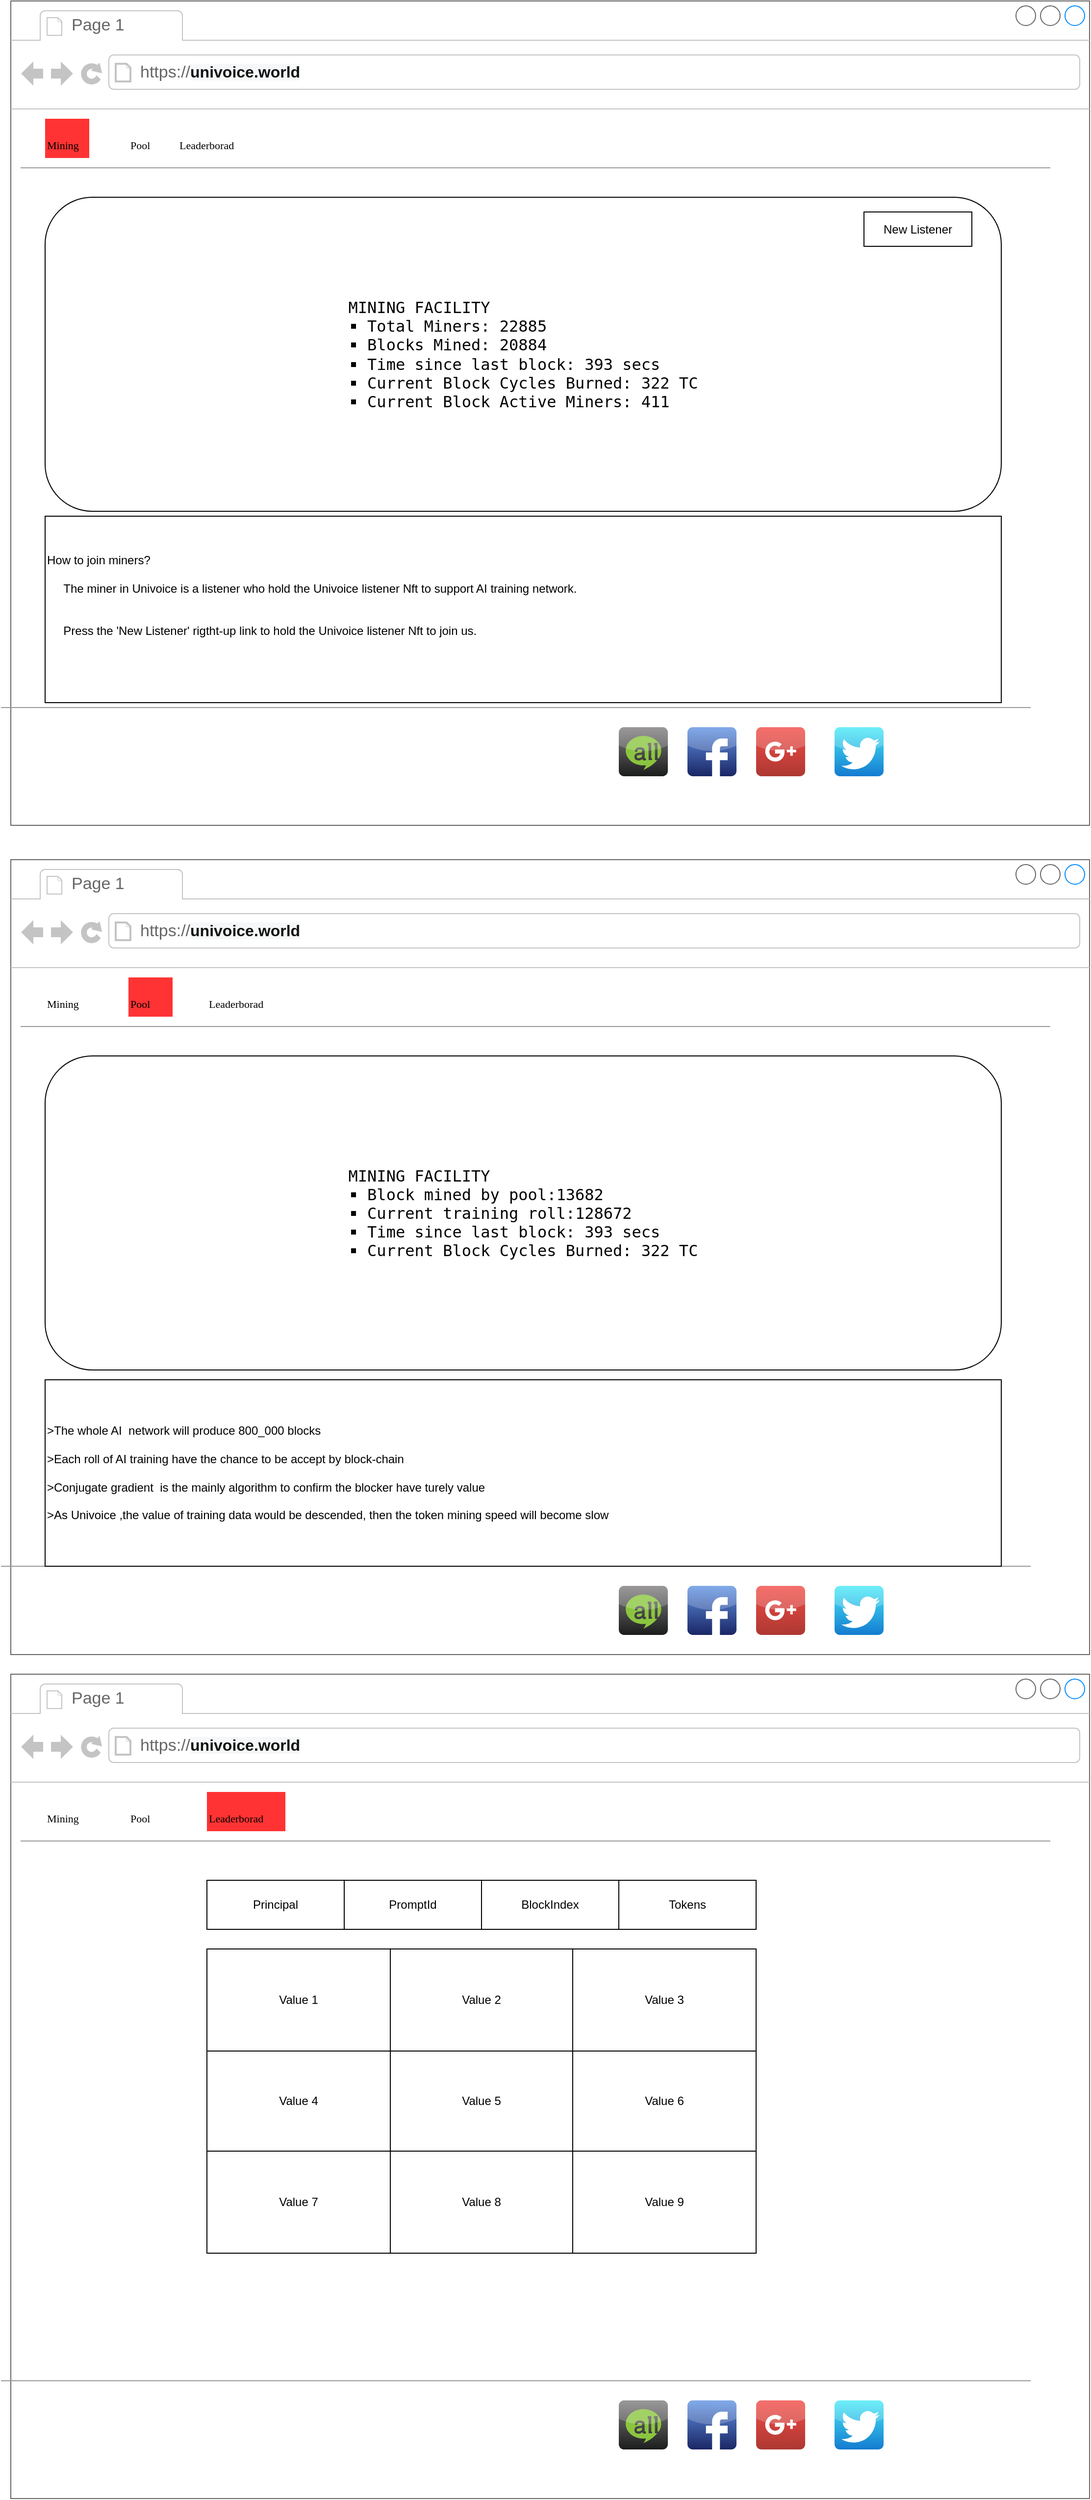 <mxfile version="24.8.9">
  <diagram name="Page-1" id="2cc2dc42-3aac-f2a9-1cec-7a8b7cbee084">
    <mxGraphModel dx="2561" dy="652" grid="1" gridSize="10" guides="1" tooltips="1" connect="1" arrows="1" fold="1" page="1" pageScale="1" pageWidth="1100" pageHeight="850" background="#ffffff" math="0" shadow="0">
      <root>
        <mxCell id="0" />
        <mxCell id="1" parent="0" />
        <mxCell id="7026571954dc6520-1" value="" style="strokeWidth=1;shadow=0;dashed=0;align=center;html=1;shape=mxgraph.mockup.containers.browserWindow;rSize=0;strokeColor=#666666;mainText=,;recursiveResize=0;rounded=0;labelBackgroundColor=none;fontFamily=Verdana;fontSize=12" parent="1" vertex="1">
          <mxGeometry x="-30" y="5" width="1100" height="840" as="geometry" />
        </mxCell>
        <mxCell id="7026571954dc6520-2" value="Page 1" style="strokeWidth=1;shadow=0;dashed=0;align=center;html=1;shape=mxgraph.mockup.containers.anchor;fontSize=17;fontColor=#666666;align=left;" parent="7026571954dc6520-1" vertex="1">
          <mxGeometry x="60" y="12" width="110" height="26" as="geometry" />
        </mxCell>
        <mxCell id="7026571954dc6520-3" value="https://&lt;span style=&quot;color: rgb(17, 17, 17); font-family: gdsherpa, Helvetica, Arial, sans-serif; font-size: 16px; font-weight: 700; text-wrap-mode: wrap; background-color: rgb(245, 247, 248);&quot;&gt;univoice.world&lt;/span&gt;" style="strokeWidth=1;shadow=0;dashed=0;align=center;html=1;shape=mxgraph.mockup.containers.anchor;rSize=0;fontSize=17;fontColor=#666666;align=left;" parent="7026571954dc6520-1" vertex="1">
          <mxGeometry x="130" y="60" width="250" height="26" as="geometry" />
        </mxCell>
        <mxCell id="7026571954dc6520-4" value="&lt;font style=&quot;font-size: 11px;&quot;&gt;Mining&lt;/font&gt;" style="text;html=1;points=[];align=left;verticalAlign=top;spacingTop=-4;fontSize=30;fontFamily=Verdana;fillColor=#FF3333;" parent="7026571954dc6520-1" vertex="1">
          <mxGeometry x="35" y="120" width="45" height="40" as="geometry" />
        </mxCell>
        <mxCell id="7026571954dc6520-15" value="" style="verticalLabelPosition=bottom;shadow=0;dashed=0;align=center;html=1;verticalAlign=top;strokeWidth=1;shape=mxgraph.mockup.markup.line;strokeColor=#999999;rounded=0;labelBackgroundColor=none;fillColor=#ffffff;fontFamily=Verdana;fontSize=12;fontColor=#000000;" parent="7026571954dc6520-1" vertex="1">
          <mxGeometry x="10" y="160" width="1050" height="20" as="geometry" />
        </mxCell>
        <mxCell id="7026571954dc6520-21" value="" style="verticalLabelPosition=bottom;shadow=0;dashed=0;align=center;html=1;verticalAlign=top;strokeWidth=1;shape=mxgraph.mockup.markup.line;strokeColor=#999999;rounded=0;labelBackgroundColor=none;fillColor=#ffffff;fontFamily=Verdana;fontSize=12;fontColor=#000000;" parent="7026571954dc6520-1" vertex="1">
          <mxGeometry x="-10" y="710" width="1050" height="20" as="geometry" />
        </mxCell>
        <mxCell id="92GGv_9mYleQxzDiKBSX-1" value="&lt;font style=&quot;font-size: 11px;&quot;&gt;Pool&lt;/font&gt;" style="text;html=1;points=[];align=left;verticalAlign=top;spacingTop=-4;fontSize=30;fontFamily=Verdana" vertex="1" parent="7026571954dc6520-1">
          <mxGeometry x="120" y="120" width="45" height="40" as="geometry" />
        </mxCell>
        <mxCell id="92GGv_9mYleQxzDiKBSX-3" value="&lt;font style=&quot;font-size: 11px;&quot;&gt;Leaderborad&lt;/font&gt;" style="text;html=1;points=[];align=left;verticalAlign=top;spacingTop=-4;fontSize=30;fontFamily=Verdana" vertex="1" parent="7026571954dc6520-1">
          <mxGeometry x="170" y="120" width="45" height="40" as="geometry" />
        </mxCell>
        <mxCell id="92GGv_9mYleQxzDiKBSX-4" value="&lt;h2 style=&quot;box-sizing: border-box; font-weight: var(--font-weight-bold); margin: calc(var(--line-height) * 2) 0 var(--line-height); line-height: var(--line-height); font-size: 1rem; text-transform: uppercase; font-family: &amp;quot;JetBrains Mono&amp;quot;, monospace; text-align: start; background-color: rgb(255, 255, 255);&quot; id=&quot;toc-title&quot;&gt;Mining facility&lt;/h2&gt;&lt;ul style=&quot;box-sizing: border-box; padding: 0px 0px 0px 2ch; margin: 0 0 var(--line-height); list-style-type: square; font-family: &amp;quot;JetBrains Mono&amp;quot;, monospace; font-size: 16px; text-align: start; background-color: rgb(255, 255, 255);&quot; class=&quot;incremental&quot;&gt;&lt;li style=&quot;box-sizing: border-box; margin: 0px; padding: 0px;&quot;&gt;Total Miners:&amp;nbsp;22885&lt;/li&gt;&lt;li style=&quot;box-sizing: border-box; margin: 0px; padding: 0px;&quot;&gt;Blocks Mined:&amp;nbsp;20884&lt;/li&gt;&lt;li style=&quot;box-sizing: border-box; margin: 0px; padding: 0px;&quot;&gt;Time since last block:&amp;nbsp;393&amp;nbsp;secs&lt;/li&gt;&lt;li style=&quot;box-sizing: border-box; margin: 0px; padding: 0px;&quot;&gt;Current Block Cycles Burned:&amp;nbsp;322&amp;nbsp;TC&lt;/li&gt;&lt;li style=&quot;box-sizing: border-box; margin: 0px; padding: 0px;&quot;&gt;Current Block Active Miners:&amp;nbsp;411&lt;/li&gt;&lt;/ul&gt;" style="rounded=1;whiteSpace=wrap;html=1;" vertex="1" parent="7026571954dc6520-1">
          <mxGeometry x="35" y="200" width="975" height="320" as="geometry" />
        </mxCell>
        <mxCell id="92GGv_9mYleQxzDiKBSX-23" value="" style="dashed=0;outlineConnect=0;html=1;align=center;labelPosition=center;verticalLabelPosition=bottom;verticalAlign=top;shape=mxgraph.webicons.allvoices;fillColor=#807E7E;gradientColor=#1B1C1C" vertex="1" parent="7026571954dc6520-1">
          <mxGeometry x="620" y="740" width="50" height="50" as="geometry" />
        </mxCell>
        <mxCell id="92GGv_9mYleQxzDiKBSX-25" value="" style="dashed=0;outlineConnect=0;html=1;align=center;labelPosition=center;verticalLabelPosition=bottom;verticalAlign=top;shape=mxgraph.webicons.facebook;fillColor=#6294E4;gradientColor=#1A2665" vertex="1" parent="7026571954dc6520-1">
          <mxGeometry x="690" y="740" width="50" height="50" as="geometry" />
        </mxCell>
        <mxCell id="92GGv_9mYleQxzDiKBSX-26" value="" style="dashed=0;outlineConnect=0;html=1;align=center;labelPosition=center;verticalLabelPosition=bottom;verticalAlign=top;shape=mxgraph.webicons.google_plus;fillColor=#F24B46;gradientColor=#AD3832" vertex="1" parent="7026571954dc6520-1">
          <mxGeometry x="760" y="740" width="50" height="50" as="geometry" />
        </mxCell>
        <mxCell id="92GGv_9mYleQxzDiKBSX-27" value="" style="dashed=0;outlineConnect=0;html=1;align=center;labelPosition=center;verticalLabelPosition=bottom;verticalAlign=top;shape=mxgraph.webicons.twitter;fillColor=#49EAF7;gradientColor=#137BD0" vertex="1" parent="7026571954dc6520-1">
          <mxGeometry x="840" y="740" width="50" height="50" as="geometry" />
        </mxCell>
        <mxCell id="92GGv_9mYleQxzDiKBSX-43" value="How to join miners?&lt;div&gt;&lt;br&gt;&lt;/div&gt;&lt;div&gt;&amp;nbsp; &amp;nbsp; &amp;nbsp;The miner in Univoice is a listener who hold the Univoice listener Nft to support AI training network.&lt;/div&gt;&lt;div&gt;&lt;br&gt;&lt;/div&gt;&lt;div&gt;&lt;br&gt;&lt;/div&gt;&lt;div&gt;&amp;nbsp; &amp;nbsp; &amp;nbsp;Press the &#39;New Listener&#39; rigtht-up link to hold the Univoice listener Nft to join us.&lt;/div&gt;&lt;div&gt;&lt;br&gt;&lt;div&gt;&lt;br&gt;&lt;/div&gt;&lt;/div&gt;" style="rounded=0;whiteSpace=wrap;html=1;align=left;" vertex="1" parent="7026571954dc6520-1">
          <mxGeometry x="35" y="525" width="975" height="190" as="geometry" />
        </mxCell>
        <mxCell id="92GGv_9mYleQxzDiKBSX-44" value="New Listener" style="rounded=0;whiteSpace=wrap;html=1;" vertex="1" parent="7026571954dc6520-1">
          <mxGeometry x="870" y="215" width="110" height="35" as="geometry" />
        </mxCell>
        <mxCell id="92GGv_9mYleQxzDiKBSX-28" value="" style="strokeWidth=1;shadow=0;dashed=0;align=center;html=1;shape=mxgraph.mockup.containers.browserWindow;rSize=0;strokeColor=#666666;mainText=,;recursiveResize=0;rounded=0;labelBackgroundColor=none;fontFamily=Verdana;fontSize=12;fillColor=default;" vertex="1" parent="1">
          <mxGeometry x="-30" y="880" width="1100" height="810" as="geometry" />
        </mxCell>
        <mxCell id="92GGv_9mYleQxzDiKBSX-29" value="Page 1" style="strokeWidth=1;shadow=0;dashed=0;align=center;html=1;shape=mxgraph.mockup.containers.anchor;fontSize=17;fontColor=#666666;align=left;" vertex="1" parent="92GGv_9mYleQxzDiKBSX-28">
          <mxGeometry x="60" y="12" width="110" height="26" as="geometry" />
        </mxCell>
        <mxCell id="92GGv_9mYleQxzDiKBSX-30" value="https://&lt;span style=&quot;color: rgb(17, 17, 17); font-family: gdsherpa, Helvetica, Arial, sans-serif; font-size: 16px; font-weight: 700; text-wrap-mode: wrap; background-color: rgb(245, 247, 248);&quot;&gt;univoice.world&lt;/span&gt;" style="strokeWidth=1;shadow=0;dashed=0;align=center;html=1;shape=mxgraph.mockup.containers.anchor;rSize=0;fontSize=17;fontColor=#666666;align=left;" vertex="1" parent="92GGv_9mYleQxzDiKBSX-28">
          <mxGeometry x="130" y="60" width="250" height="26" as="geometry" />
        </mxCell>
        <mxCell id="92GGv_9mYleQxzDiKBSX-31" value="&lt;font style=&quot;font-size: 11px;&quot;&gt;Mining&lt;/font&gt;" style="text;html=1;points=[];align=left;verticalAlign=top;spacingTop=-4;fontSize=30;fontFamily=Verdana;fillColor=default;" vertex="1" parent="92GGv_9mYleQxzDiKBSX-28">
          <mxGeometry x="35" y="120" width="45" height="40" as="geometry" />
        </mxCell>
        <mxCell id="92GGv_9mYleQxzDiKBSX-32" value="" style="verticalLabelPosition=bottom;shadow=0;dashed=0;align=center;html=1;verticalAlign=top;strokeWidth=1;shape=mxgraph.mockup.markup.line;strokeColor=#999999;rounded=0;labelBackgroundColor=none;fillColor=#ffffff;fontFamily=Verdana;fontSize=12;fontColor=#000000;" vertex="1" parent="92GGv_9mYleQxzDiKBSX-28">
          <mxGeometry x="10" y="160" width="1050" height="20" as="geometry" />
        </mxCell>
        <mxCell id="92GGv_9mYleQxzDiKBSX-33" value="" style="verticalLabelPosition=bottom;shadow=0;dashed=0;align=center;html=1;verticalAlign=top;strokeWidth=1;shape=mxgraph.mockup.markup.line;strokeColor=#999999;rounded=0;labelBackgroundColor=none;fillColor=#ffffff;fontFamily=Verdana;fontSize=12;fontColor=#000000;" vertex="1" parent="92GGv_9mYleQxzDiKBSX-28">
          <mxGeometry x="-10" y="710" width="1050" height="20" as="geometry" />
        </mxCell>
        <mxCell id="92GGv_9mYleQxzDiKBSX-34" value="&lt;font style=&quot;font-size: 11px;&quot;&gt;Pool&lt;/font&gt;" style="text;html=1;points=[];align=left;verticalAlign=top;spacingTop=-4;fontSize=30;fontFamily=Verdana;fillColor=#FF3333;" vertex="1" parent="92GGv_9mYleQxzDiKBSX-28">
          <mxGeometry x="120" y="120" width="45" height="40" as="geometry" />
        </mxCell>
        <mxCell id="92GGv_9mYleQxzDiKBSX-36" value="&lt;font style=&quot;font-size: 11px;&quot;&gt;Leaderborad&lt;/font&gt;" style="text;html=1;points=[];align=left;verticalAlign=top;spacingTop=-4;fontSize=30;fontFamily=Verdana" vertex="1" parent="92GGv_9mYleQxzDiKBSX-28">
          <mxGeometry x="200" y="120" width="45" height="40" as="geometry" />
        </mxCell>
        <mxCell id="92GGv_9mYleQxzDiKBSX-37" value="&lt;h2 style=&quot;box-sizing: border-box; font-weight: var(--font-weight-bold); margin: calc(var(--line-height) * 2) 0 var(--line-height); line-height: var(--line-height); font-size: 1rem; text-transform: uppercase; font-family: &amp;quot;JetBrains Mono&amp;quot;, monospace; text-align: start; background-color: rgb(255, 255, 255);&quot; id=&quot;toc-title&quot;&gt;Mining facility&lt;/h2&gt;&lt;ul style=&quot;box-sizing: border-box; padding: 0px 0px 0px 2ch; margin: 0 0 var(--line-height); list-style-type: square; font-family: &amp;quot;JetBrains Mono&amp;quot;, monospace; font-size: 16px; text-align: start; background-color: rgb(255, 255, 255);&quot; class=&quot;incremental&quot;&gt;&lt;li style=&quot;box-sizing: border-box; margin: 0px; padding: 0px;&quot;&gt;Block mined by pool:13682&lt;/li&gt;&lt;li style=&quot;box-sizing: border-box; margin: 0px; padding: 0px;&quot;&gt;Current training roll:128672&lt;/li&gt;&lt;li style=&quot;box-sizing: border-box; margin: 0px; padding: 0px;&quot;&gt;Time since last block:&amp;nbsp;393&amp;nbsp;secs&lt;/li&gt;&lt;li style=&quot;box-sizing: border-box; margin: 0px; padding: 0px;&quot;&gt;Current Block Cycles Burned:&amp;nbsp;322&amp;nbsp;TC&lt;/li&gt;&lt;/ul&gt;" style="rounded=1;whiteSpace=wrap;html=1;" vertex="1" parent="92GGv_9mYleQxzDiKBSX-28">
          <mxGeometry x="35" y="200" width="975" height="320" as="geometry" />
        </mxCell>
        <mxCell id="92GGv_9mYleQxzDiKBSX-38" value="" style="dashed=0;outlineConnect=0;html=1;align=center;labelPosition=center;verticalLabelPosition=bottom;verticalAlign=top;shape=mxgraph.webicons.allvoices;fillColor=#807E7E;gradientColor=#1B1C1C" vertex="1" parent="92GGv_9mYleQxzDiKBSX-28">
          <mxGeometry x="620" y="740" width="50" height="50" as="geometry" />
        </mxCell>
        <mxCell id="92GGv_9mYleQxzDiKBSX-39" value="" style="dashed=0;outlineConnect=0;html=1;align=center;labelPosition=center;verticalLabelPosition=bottom;verticalAlign=top;shape=mxgraph.webicons.facebook;fillColor=#6294E4;gradientColor=#1A2665" vertex="1" parent="92GGv_9mYleQxzDiKBSX-28">
          <mxGeometry x="690" y="740" width="50" height="50" as="geometry" />
        </mxCell>
        <mxCell id="92GGv_9mYleQxzDiKBSX-40" value="" style="dashed=0;outlineConnect=0;html=1;align=center;labelPosition=center;verticalLabelPosition=bottom;verticalAlign=top;shape=mxgraph.webicons.google_plus;fillColor=#F24B46;gradientColor=#AD3832" vertex="1" parent="92GGv_9mYleQxzDiKBSX-28">
          <mxGeometry x="760" y="740" width="50" height="50" as="geometry" />
        </mxCell>
        <mxCell id="92GGv_9mYleQxzDiKBSX-41" value="" style="dashed=0;outlineConnect=0;html=1;align=center;labelPosition=center;verticalLabelPosition=bottom;verticalAlign=top;shape=mxgraph.webicons.twitter;fillColor=#49EAF7;gradientColor=#137BD0" vertex="1" parent="92GGv_9mYleQxzDiKBSX-28">
          <mxGeometry x="840" y="740" width="50" height="50" as="geometry" />
        </mxCell>
        <mxCell id="92GGv_9mYleQxzDiKBSX-45" value="&lt;div&gt;&amp;gt;The whole AI&amp;nbsp; network will produce 800_000 blocks&lt;/div&gt;&lt;div&gt;&lt;br&gt;&lt;/div&gt;&lt;div&gt;&amp;gt;Each roll of AI training have the chance to be accept by block-chain&lt;/div&gt;&lt;div&gt;&lt;br&gt;&lt;/div&gt;&lt;div&gt;&amp;gt;Conjugate gradient&amp;nbsp; is the mainly algorithm to confirm the blocker have turely value&lt;/div&gt;&lt;div&gt;&lt;br&gt;&lt;/div&gt;&lt;div&gt;&amp;gt;As Univoice ,the value of training data would be descended, then the token mining speed will become slow&amp;nbsp;&lt;/div&gt;" style="rounded=0;whiteSpace=wrap;html=1;align=left;" vertex="1" parent="92GGv_9mYleQxzDiKBSX-28">
          <mxGeometry x="35" y="530" width="975" height="190" as="geometry" />
        </mxCell>
        <mxCell id="92GGv_9mYleQxzDiKBSX-46" value="" style="strokeWidth=1;shadow=0;dashed=0;align=center;html=1;shape=mxgraph.mockup.containers.browserWindow;rSize=0;strokeColor=#666666;mainText=,;recursiveResize=0;rounded=0;labelBackgroundColor=none;fontFamily=Verdana;fontSize=12;fillColor=default;" vertex="1" parent="1">
          <mxGeometry x="-30" y="1710" width="1100" height="840" as="geometry" />
        </mxCell>
        <mxCell id="92GGv_9mYleQxzDiKBSX-47" value="Page 1" style="strokeWidth=1;shadow=0;dashed=0;align=center;html=1;shape=mxgraph.mockup.containers.anchor;fontSize=17;fontColor=#666666;align=left;" vertex="1" parent="92GGv_9mYleQxzDiKBSX-46">
          <mxGeometry x="60" y="12" width="110" height="26" as="geometry" />
        </mxCell>
        <mxCell id="92GGv_9mYleQxzDiKBSX-48" value="https://&lt;span style=&quot;color: rgb(17, 17, 17); font-family: gdsherpa, Helvetica, Arial, sans-serif; font-size: 16px; font-weight: 700; text-wrap-mode: wrap; background-color: rgb(245, 247, 248);&quot;&gt;univoice.world&lt;/span&gt;" style="strokeWidth=1;shadow=0;dashed=0;align=center;html=1;shape=mxgraph.mockup.containers.anchor;rSize=0;fontSize=17;fontColor=#666666;align=left;" vertex="1" parent="92GGv_9mYleQxzDiKBSX-46">
          <mxGeometry x="130" y="60" width="250" height="26" as="geometry" />
        </mxCell>
        <mxCell id="92GGv_9mYleQxzDiKBSX-49" value="&lt;font style=&quot;font-size: 11px;&quot;&gt;Mining&lt;/font&gt;" style="text;html=1;points=[];align=left;verticalAlign=top;spacingTop=-4;fontSize=30;fontFamily=Verdana;fillColor=default;" vertex="1" parent="92GGv_9mYleQxzDiKBSX-46">
          <mxGeometry x="35" y="120" width="45" height="40" as="geometry" />
        </mxCell>
        <mxCell id="92GGv_9mYleQxzDiKBSX-50" value="" style="verticalLabelPosition=bottom;shadow=0;dashed=0;align=center;html=1;verticalAlign=top;strokeWidth=1;shape=mxgraph.mockup.markup.line;strokeColor=#999999;rounded=0;labelBackgroundColor=none;fillColor=#ffffff;fontFamily=Verdana;fontSize=12;fontColor=#000000;" vertex="1" parent="92GGv_9mYleQxzDiKBSX-46">
          <mxGeometry x="10" y="160" width="1050" height="20" as="geometry" />
        </mxCell>
        <mxCell id="92GGv_9mYleQxzDiKBSX-51" value="" style="verticalLabelPosition=bottom;shadow=0;dashed=0;align=center;html=1;verticalAlign=top;strokeWidth=1;shape=mxgraph.mockup.markup.line;strokeColor=#999999;rounded=0;labelBackgroundColor=none;fillColor=#ffffff;fontFamily=Verdana;fontSize=12;fontColor=#000000;" vertex="1" parent="92GGv_9mYleQxzDiKBSX-46">
          <mxGeometry x="-10" y="710" width="1050" height="20" as="geometry" />
        </mxCell>
        <mxCell id="92GGv_9mYleQxzDiKBSX-52" value="&lt;font style=&quot;font-size: 11px;&quot;&gt;Pool&lt;/font&gt;" style="text;html=1;points=[];align=left;verticalAlign=top;spacingTop=-4;fontSize=30;fontFamily=Verdana;fillColor=default;" vertex="1" parent="92GGv_9mYleQxzDiKBSX-46">
          <mxGeometry x="120" y="120" width="45" height="40" as="geometry" />
        </mxCell>
        <mxCell id="92GGv_9mYleQxzDiKBSX-53" value="&lt;font style=&quot;font-size: 11px;&quot;&gt;Leaderborad&lt;/font&gt;" style="text;html=1;points=[];align=left;verticalAlign=top;spacingTop=-4;fontSize=30;fontFamily=Verdana;fillColor=#FF3333;" vertex="1" parent="92GGv_9mYleQxzDiKBSX-46">
          <mxGeometry x="200" y="120" width="80" height="40" as="geometry" />
        </mxCell>
        <mxCell id="92GGv_9mYleQxzDiKBSX-55" value="" style="dashed=0;outlineConnect=0;html=1;align=center;labelPosition=center;verticalLabelPosition=bottom;verticalAlign=top;shape=mxgraph.webicons.allvoices;fillColor=#807E7E;gradientColor=#1B1C1C" vertex="1" parent="92GGv_9mYleQxzDiKBSX-46">
          <mxGeometry x="620" y="740" width="50" height="50" as="geometry" />
        </mxCell>
        <mxCell id="92GGv_9mYleQxzDiKBSX-56" value="" style="dashed=0;outlineConnect=0;html=1;align=center;labelPosition=center;verticalLabelPosition=bottom;verticalAlign=top;shape=mxgraph.webicons.facebook;fillColor=#6294E4;gradientColor=#1A2665" vertex="1" parent="92GGv_9mYleQxzDiKBSX-46">
          <mxGeometry x="690" y="740" width="50" height="50" as="geometry" />
        </mxCell>
        <mxCell id="92GGv_9mYleQxzDiKBSX-57" value="" style="dashed=0;outlineConnect=0;html=1;align=center;labelPosition=center;verticalLabelPosition=bottom;verticalAlign=top;shape=mxgraph.webicons.google_plus;fillColor=#F24B46;gradientColor=#AD3832" vertex="1" parent="92GGv_9mYleQxzDiKBSX-46">
          <mxGeometry x="760" y="740" width="50" height="50" as="geometry" />
        </mxCell>
        <mxCell id="92GGv_9mYleQxzDiKBSX-58" value="" style="dashed=0;outlineConnect=0;html=1;align=center;labelPosition=center;verticalLabelPosition=bottom;verticalAlign=top;shape=mxgraph.webicons.twitter;fillColor=#49EAF7;gradientColor=#137BD0" vertex="1" parent="92GGv_9mYleQxzDiKBSX-46">
          <mxGeometry x="840" y="740" width="50" height="50" as="geometry" />
        </mxCell>
        <mxCell id="92GGv_9mYleQxzDiKBSX-61" value="BlockIndex" style="rounded=0;whiteSpace=wrap;html=1;" vertex="1" parent="92GGv_9mYleQxzDiKBSX-46">
          <mxGeometry x="480" y="210" width="140" height="50" as="geometry" />
        </mxCell>
        <mxCell id="92GGv_9mYleQxzDiKBSX-63" value="PromptId" style="rounded=0;whiteSpace=wrap;html=1;" vertex="1" parent="92GGv_9mYleQxzDiKBSX-46">
          <mxGeometry x="340" y="210" width="140" height="50" as="geometry" />
        </mxCell>
        <mxCell id="92GGv_9mYleQxzDiKBSX-62" value="Principal" style="rounded=0;whiteSpace=wrap;html=1;" vertex="1" parent="92GGv_9mYleQxzDiKBSX-46">
          <mxGeometry x="200" y="210" width="140" height="50" as="geometry" />
        </mxCell>
        <mxCell id="92GGv_9mYleQxzDiKBSX-64" value="Tokens" style="rounded=0;whiteSpace=wrap;html=1;" vertex="1" parent="92GGv_9mYleQxzDiKBSX-46">
          <mxGeometry x="620" y="210" width="140" height="50" as="geometry" />
        </mxCell>
        <mxCell id="92GGv_9mYleQxzDiKBSX-93" value="" style="childLayout=tableLayout;recursiveResize=0;shadow=0;fillColor=none;" vertex="1" parent="92GGv_9mYleQxzDiKBSX-46">
          <mxGeometry x="200" y="280" width="560" height="310" as="geometry" />
        </mxCell>
        <mxCell id="92GGv_9mYleQxzDiKBSX-94" value="" style="shape=tableRow;horizontal=0;startSize=0;swimlaneHead=0;swimlaneBody=0;top=0;left=0;bottom=0;right=0;dropTarget=0;collapsible=0;recursiveResize=0;expand=0;fontStyle=0;fillColor=none;strokeColor=inherit;" vertex="1" parent="92GGv_9mYleQxzDiKBSX-93">
          <mxGeometry width="560" height="104" as="geometry" />
        </mxCell>
        <mxCell id="92GGv_9mYleQxzDiKBSX-95" value="Value 1" style="connectable=0;recursiveResize=0;strokeColor=inherit;fillColor=none;align=center;whiteSpace=wrap;html=1;" vertex="1" parent="92GGv_9mYleQxzDiKBSX-94">
          <mxGeometry width="187" height="104" as="geometry">
            <mxRectangle width="187" height="104" as="alternateBounds" />
          </mxGeometry>
        </mxCell>
        <mxCell id="92GGv_9mYleQxzDiKBSX-96" value="Value 2" style="connectable=0;recursiveResize=0;strokeColor=inherit;fillColor=none;align=center;whiteSpace=wrap;html=1;" vertex="1" parent="92GGv_9mYleQxzDiKBSX-94">
          <mxGeometry x="187" width="186" height="104" as="geometry">
            <mxRectangle width="186" height="104" as="alternateBounds" />
          </mxGeometry>
        </mxCell>
        <mxCell id="92GGv_9mYleQxzDiKBSX-97" value="Value 3" style="connectable=0;recursiveResize=0;strokeColor=inherit;fillColor=none;align=center;whiteSpace=wrap;html=1;" vertex="1" parent="92GGv_9mYleQxzDiKBSX-94">
          <mxGeometry x="373" width="187" height="104" as="geometry">
            <mxRectangle width="187" height="104" as="alternateBounds" />
          </mxGeometry>
        </mxCell>
        <mxCell id="92GGv_9mYleQxzDiKBSX-98" style="shape=tableRow;horizontal=0;startSize=0;swimlaneHead=0;swimlaneBody=0;top=0;left=0;bottom=0;right=0;dropTarget=0;collapsible=0;recursiveResize=0;expand=0;fontStyle=0;fillColor=none;strokeColor=inherit;" vertex="1" parent="92GGv_9mYleQxzDiKBSX-93">
          <mxGeometry y="104" width="560" height="102" as="geometry" />
        </mxCell>
        <mxCell id="92GGv_9mYleQxzDiKBSX-99" value="Value 4" style="connectable=0;recursiveResize=0;strokeColor=inherit;fillColor=none;align=center;whiteSpace=wrap;html=1;" vertex="1" parent="92GGv_9mYleQxzDiKBSX-98">
          <mxGeometry width="187" height="102" as="geometry">
            <mxRectangle width="187" height="102" as="alternateBounds" />
          </mxGeometry>
        </mxCell>
        <mxCell id="92GGv_9mYleQxzDiKBSX-100" value="Value 5" style="connectable=0;recursiveResize=0;strokeColor=inherit;fillColor=none;align=center;whiteSpace=wrap;html=1;" vertex="1" parent="92GGv_9mYleQxzDiKBSX-98">
          <mxGeometry x="187" width="186" height="102" as="geometry">
            <mxRectangle width="186" height="102" as="alternateBounds" />
          </mxGeometry>
        </mxCell>
        <mxCell id="92GGv_9mYleQxzDiKBSX-101" value="Value 6" style="connectable=0;recursiveResize=0;strokeColor=inherit;fillColor=none;align=center;whiteSpace=wrap;html=1;" vertex="1" parent="92GGv_9mYleQxzDiKBSX-98">
          <mxGeometry x="373" width="187" height="102" as="geometry">
            <mxRectangle width="187" height="102" as="alternateBounds" />
          </mxGeometry>
        </mxCell>
        <mxCell id="92GGv_9mYleQxzDiKBSX-102" style="shape=tableRow;horizontal=0;startSize=0;swimlaneHead=0;swimlaneBody=0;top=0;left=0;bottom=0;right=0;dropTarget=0;collapsible=0;recursiveResize=0;expand=0;fontStyle=0;fillColor=none;strokeColor=inherit;" vertex="1" parent="92GGv_9mYleQxzDiKBSX-93">
          <mxGeometry y="206" width="560" height="104" as="geometry" />
        </mxCell>
        <mxCell id="92GGv_9mYleQxzDiKBSX-103" value="Value 7" style="connectable=0;recursiveResize=0;strokeColor=inherit;fillColor=none;align=center;whiteSpace=wrap;html=1;" vertex="1" parent="92GGv_9mYleQxzDiKBSX-102">
          <mxGeometry width="187" height="104" as="geometry">
            <mxRectangle width="187" height="104" as="alternateBounds" />
          </mxGeometry>
        </mxCell>
        <mxCell id="92GGv_9mYleQxzDiKBSX-104" value="Value 8" style="connectable=0;recursiveResize=0;strokeColor=inherit;fillColor=none;align=center;whiteSpace=wrap;html=1;" vertex="1" parent="92GGv_9mYleQxzDiKBSX-102">
          <mxGeometry x="187" width="186" height="104" as="geometry">
            <mxRectangle width="186" height="104" as="alternateBounds" />
          </mxGeometry>
        </mxCell>
        <mxCell id="92GGv_9mYleQxzDiKBSX-105" value="Value 9" style="connectable=0;recursiveResize=0;strokeColor=inherit;fillColor=none;align=center;whiteSpace=wrap;html=1;" vertex="1" parent="92GGv_9mYleQxzDiKBSX-102">
          <mxGeometry x="373" width="187" height="104" as="geometry">
            <mxRectangle width="187" height="104" as="alternateBounds" />
          </mxGeometry>
        </mxCell>
      </root>
    </mxGraphModel>
  </diagram>
</mxfile>
